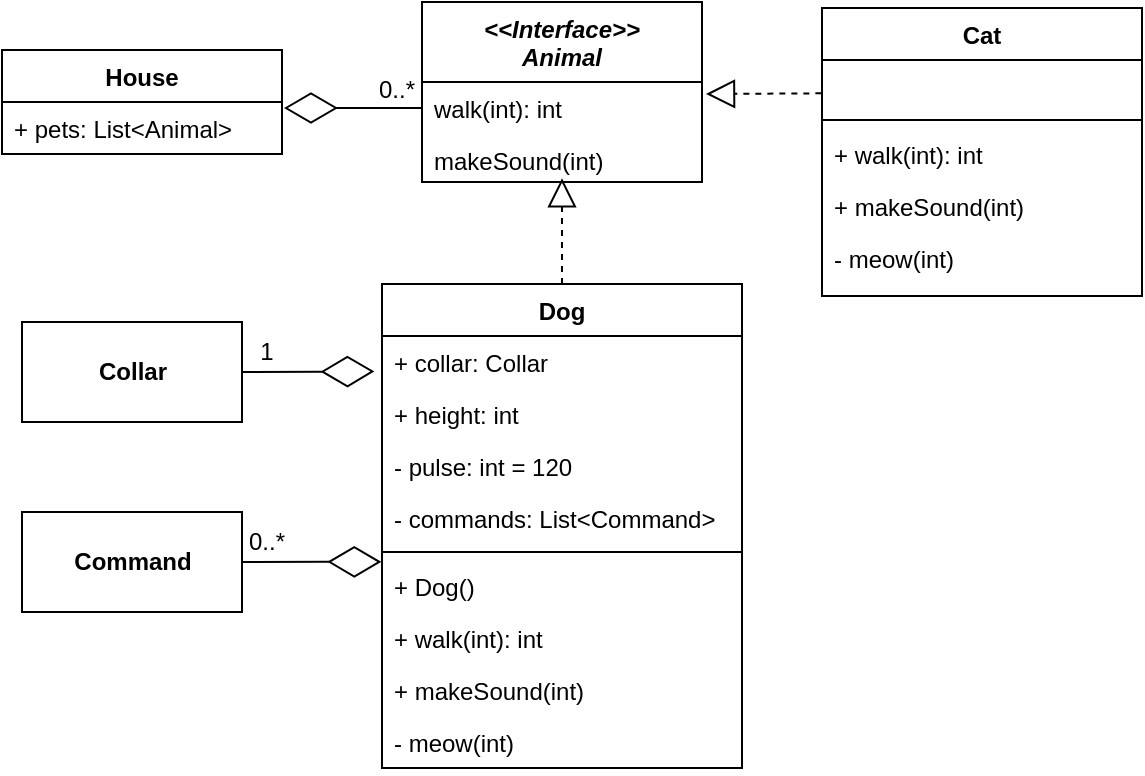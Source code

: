 <mxfile version="@DRAWIO-VERSION@" type="device" pages="1"><diagram id="B4tR0PfouXR-Q1CgwBha" name="Page-1"><mxGraphModel dx="739" dy="657" grid="1" gridSize="10" guides="1" tooltips="1" connect="1" arrows="1" fold="1" page="1" pageScale="1" pageWidth="850" pageHeight="1100" math="0" shadow="0"><root><mxCell id="0"/><mxCell id="1" parent="0"/><mxCell id="s80cvsywk2BOhlmtlGR_-4" value="House" style="swimlane;fontStyle=1;childLayout=stackLayout;horizontal=1;startSize=26;fillColor=none;horizontalStack=0;resizeParent=1;resizeParentMax=0;resizeLast=0;collapsible=1;marginBottom=0;" parent="1" vertex="1"><mxGeometry x="30" y="34" width="140" height="52" as="geometry"/></mxCell><mxCell id="s80cvsywk2BOhlmtlGR_-5" value="+ pets: List&lt;Animal&gt;" style="text;strokeColor=none;fillColor=none;align=left;verticalAlign=top;spacingLeft=4;spacingRight=4;overflow=hidden;rotatable=0;points=[[0,0.5],[1,0.5]];portConstraint=eastwest;" parent="s80cvsywk2BOhlmtlGR_-4" vertex="1"><mxGeometry y="26" width="140" height="26" as="geometry"/></mxCell><mxCell id="s80cvsywk2BOhlmtlGR_-12" value="&lt;&lt;Interface&gt;&gt;&#10;Animal" style="swimlane;fontStyle=3;childLayout=stackLayout;horizontal=1;startSize=40;fillColor=none;horizontalStack=0;resizeParent=1;resizeParentMax=0;resizeLast=0;collapsible=1;marginBottom=0;" parent="1" vertex="1"><mxGeometry x="240" y="10" width="140" height="90" as="geometry"/></mxCell><mxCell id="s80cvsywk2BOhlmtlGR_-13" value="walk(int): int" style="text;strokeColor=none;fillColor=none;align=left;verticalAlign=top;spacingLeft=4;spacingRight=4;overflow=hidden;rotatable=0;points=[[0,0.5],[1,0.5]];portConstraint=eastwest;" parent="s80cvsywk2BOhlmtlGR_-12" vertex="1"><mxGeometry y="40" width="140" height="26" as="geometry"/></mxCell><mxCell id="s80cvsywk2BOhlmtlGR_-14" value="makeSound(int)" style="text;strokeColor=none;fillColor=none;align=left;verticalAlign=top;spacingLeft=4;spacingRight=4;overflow=hidden;rotatable=0;points=[[0,0.5],[1,0.5]];portConstraint=eastwest;" parent="s80cvsywk2BOhlmtlGR_-12" vertex="1"><mxGeometry y="66" width="140" height="24" as="geometry"/></mxCell><object label="" id="s80cvsywk2BOhlmtlGR_-16"><mxCell style="endArrow=diamondThin;endFill=0;endSize=24;html=1;exitX=0;exitY=0.5;exitDx=0;exitDy=0;rounded=1;" parent="1" source="s80cvsywk2BOhlmtlGR_-13" edge="1"><mxGeometry width="160" relative="1" as="geometry"><mxPoint x="170" y="190" as="sourcePoint"/><mxPoint x="171" y="63" as="targetPoint"/></mxGeometry></mxCell></object><mxCell id="s80cvsywk2BOhlmtlGR_-18" value="0..*" style="text;html=1;resizable=0;points=[];align=center;verticalAlign=middle;labelBackgroundColor=none;" parent="s80cvsywk2BOhlmtlGR_-16" vertex="1" connectable="0"><mxGeometry x="-0.821" y="-1" relative="1" as="geometry"><mxPoint x="-7" y="-8" as="offset"/></mxGeometry></mxCell><mxCell id="s80cvsywk2BOhlmtlGR_-24" value="Cat" style="swimlane;fontStyle=1;align=center;verticalAlign=top;childLayout=stackLayout;horizontal=1;startSize=26;horizontalStack=0;resizeParent=1;resizeParentMax=0;resizeLast=0;collapsible=1;marginBottom=0;labelBackgroundColor=none;fillColor=none;" parent="1" vertex="1"><mxGeometry x="440" y="13" width="160" height="144" as="geometry"/></mxCell><mxCell id="s80cvsywk2BOhlmtlGR_-25" value=" " style="text;strokeColor=none;fillColor=none;align=left;verticalAlign=top;spacingLeft=4;spacingRight=4;overflow=hidden;rotatable=0;points=[[0,0.5],[1,0.5]];portConstraint=eastwest;" parent="s80cvsywk2BOhlmtlGR_-24" vertex="1"><mxGeometry y="26" width="160" height="26" as="geometry"/></mxCell><mxCell id="s80cvsywk2BOhlmtlGR_-26" value="" style="line;strokeWidth=1;fillColor=none;align=left;verticalAlign=middle;spacingTop=-1;spacingLeft=3;spacingRight=3;rotatable=0;labelPosition=right;points=[];portConstraint=eastwest;" parent="s80cvsywk2BOhlmtlGR_-24" vertex="1"><mxGeometry y="52" width="160" height="8" as="geometry"/></mxCell><mxCell id="s80cvsywk2BOhlmtlGR_-27" value="+ walk(int): int" style="text;strokeColor=none;fillColor=none;align=left;verticalAlign=top;spacingLeft=4;spacingRight=4;overflow=hidden;rotatable=0;points=[[0,0.5],[1,0.5]];portConstraint=eastwest;" parent="s80cvsywk2BOhlmtlGR_-24" vertex="1"><mxGeometry y="60" width="160" height="26" as="geometry"/></mxCell><mxCell id="s80cvsywk2BOhlmtlGR_-32" value="+ makeSound(int)" style="text;strokeColor=none;fillColor=none;align=left;verticalAlign=top;spacingLeft=4;spacingRight=4;overflow=hidden;rotatable=0;points=[[0,0.5],[1,0.5]];portConstraint=eastwest;" parent="s80cvsywk2BOhlmtlGR_-24" vertex="1"><mxGeometry y="86" width="160" height="26" as="geometry"/></mxCell><mxCell id="s80cvsywk2BOhlmtlGR_-33" value="- meow(int)" style="text;strokeColor=none;fillColor=none;align=left;verticalAlign=top;spacingLeft=4;spacingRight=4;overflow=hidden;rotatable=0;points=[[0,0.5],[1,0.5]];portConstraint=eastwest;" parent="s80cvsywk2BOhlmtlGR_-24" vertex="1"><mxGeometry y="112" width="160" height="32" as="geometry"/></mxCell><mxCell id="s80cvsywk2BOhlmtlGR_-28" value="" style="endArrow=block;dashed=1;endFill=0;endSize=12;html=1;exitX=-0.002;exitY=0.641;exitDx=0;exitDy=0;exitPerimeter=0;" parent="1" source="s80cvsywk2BOhlmtlGR_-25" edge="1"><mxGeometry width="160" relative="1" as="geometry"><mxPoint x="410" y="260" as="sourcePoint"/><mxPoint x="382" y="56" as="targetPoint"/></mxGeometry></mxCell><mxCell id="s80cvsywk2BOhlmtlGR_-34" value="Dog" style="swimlane;fontStyle=1;align=center;verticalAlign=top;childLayout=stackLayout;horizontal=1;startSize=26;horizontalStack=0;resizeParent=1;resizeParentMax=0;resizeLast=0;collapsible=1;marginBottom=0;labelBackgroundColor=none;fillColor=none;" parent="1" vertex="1"><mxGeometry x="220" y="151" width="180" height="242" as="geometry"/></mxCell><mxCell id="s80cvsywk2BOhlmtlGR_-42" value="+ collar: Collar" style="text;strokeColor=none;fillColor=none;align=left;verticalAlign=top;spacingLeft=4;spacingRight=4;overflow=hidden;rotatable=0;points=[[0,0.5],[1,0.5]];portConstraint=eastwest;" parent="s80cvsywk2BOhlmtlGR_-34" vertex="1"><mxGeometry y="26" width="180" height="26" as="geometry"/></mxCell><mxCell id="s80cvsywk2BOhlmtlGR_-43" value="+ height: int" style="text;strokeColor=none;fillColor=none;align=left;verticalAlign=top;spacingLeft=4;spacingRight=4;overflow=hidden;rotatable=0;points=[[0,0.5],[1,0.5]];portConstraint=eastwest;" parent="s80cvsywk2BOhlmtlGR_-34" vertex="1"><mxGeometry y="52" width="180" height="26" as="geometry"/></mxCell><mxCell id="s80cvsywk2BOhlmtlGR_-44" value="- pulse: int = 120" style="text;strokeColor=none;fillColor=none;align=left;verticalAlign=top;spacingLeft=4;spacingRight=4;overflow=hidden;rotatable=0;points=[[0,0.5],[1,0.5]];portConstraint=eastwest;" parent="s80cvsywk2BOhlmtlGR_-34" vertex="1"><mxGeometry y="78" width="180" height="26" as="geometry"/></mxCell><mxCell id="s80cvsywk2BOhlmtlGR_-45" value="- commands: List&lt;Command&gt;" style="text;strokeColor=none;fillColor=none;align=left;verticalAlign=top;spacingLeft=4;spacingRight=4;overflow=hidden;rotatable=0;points=[[0,0.5],[1,0.5]];portConstraint=eastwest;" parent="s80cvsywk2BOhlmtlGR_-34" vertex="1"><mxGeometry y="104" width="180" height="26" as="geometry"/></mxCell><mxCell id="s80cvsywk2BOhlmtlGR_-36" value="" style="line;strokeWidth=1;fillColor=none;align=left;verticalAlign=middle;spacingTop=-1;spacingLeft=3;spacingRight=3;rotatable=0;labelPosition=right;points=[];portConstraint=eastwest;" parent="s80cvsywk2BOhlmtlGR_-34" vertex="1"><mxGeometry y="130" width="180" height="8" as="geometry"/></mxCell><mxCell id="s80cvsywk2BOhlmtlGR_-41" value="+ Dog()" style="text;strokeColor=none;fillColor=none;align=left;verticalAlign=top;spacingLeft=4;spacingRight=4;overflow=hidden;rotatable=0;points=[[0,0.5],[1,0.5]];portConstraint=eastwest;" parent="s80cvsywk2BOhlmtlGR_-34" vertex="1"><mxGeometry y="138" width="180" height="26" as="geometry"/></mxCell><mxCell id="s80cvsywk2BOhlmtlGR_-37" value="+ walk(int): int" style="text;strokeColor=none;fillColor=none;align=left;verticalAlign=top;spacingLeft=4;spacingRight=4;overflow=hidden;rotatable=0;points=[[0,0.5],[1,0.5]];portConstraint=eastwest;" parent="s80cvsywk2BOhlmtlGR_-34" vertex="1"><mxGeometry y="164" width="180" height="26" as="geometry"/></mxCell><mxCell id="s80cvsywk2BOhlmtlGR_-38" value="+ makeSound(int)" style="text;strokeColor=none;fillColor=none;align=left;verticalAlign=top;spacingLeft=4;spacingRight=4;overflow=hidden;rotatable=0;points=[[0,0.5],[1,0.5]];portConstraint=eastwest;" parent="s80cvsywk2BOhlmtlGR_-34" vertex="1"><mxGeometry y="190" width="180" height="26" as="geometry"/></mxCell><mxCell id="s80cvsywk2BOhlmtlGR_-39" value="- meow(int)" style="text;strokeColor=none;fillColor=none;align=left;verticalAlign=top;spacingLeft=4;spacingRight=4;overflow=hidden;rotatable=0;points=[[0,0.5],[1,0.5]];portConstraint=eastwest;" parent="s80cvsywk2BOhlmtlGR_-34" vertex="1"><mxGeometry y="216" width="180" height="26" as="geometry"/></mxCell><mxCell id="s80cvsywk2BOhlmtlGR_-40" value="" style="endArrow=block;dashed=1;endFill=0;endSize=12;html=1;exitX=0.5;exitY=0;exitDx=0;exitDy=0;entryX=0.5;entryY=0.923;entryDx=0;entryDy=0;entryPerimeter=0;" parent="1" source="s80cvsywk2BOhlmtlGR_-34" target="s80cvsywk2BOhlmtlGR_-14" edge="1"><mxGeometry width="160" relative="1" as="geometry"><mxPoint x="449.68" y="65.666" as="sourcePoint"/><mxPoint x="310" y="120" as="targetPoint"/></mxGeometry></mxCell><mxCell id="s80cvsywk2BOhlmtlGR_-48" value="&lt;b&gt;Collar&lt;/b&gt;" style="html=1;labelBackgroundColor=none;fillColor=none;" parent="1" vertex="1"><mxGeometry x="40" y="170" width="110" height="50" as="geometry"/></mxCell><mxCell id="s80cvsywk2BOhlmtlGR_-49" value="&lt;b&gt;Command&lt;/b&gt;" style="html=1;labelBackgroundColor=none;fillColor=none;" parent="1" vertex="1"><mxGeometry x="40" y="265" width="110" height="50" as="geometry"/></mxCell><object label="" id="s80cvsywk2BOhlmtlGR_-50"><mxCell style="endArrow=diamondThin;endFill=0;endSize=24;html=1;entryX=-0.021;entryY=0.682;entryDx=0;entryDy=0;exitX=1;exitY=0.5;exitDx=0;exitDy=0;rounded=1;entryPerimeter=0;" parent="1" source="s80cvsywk2BOhlmtlGR_-48" target="s80cvsywk2BOhlmtlGR_-42" edge="1"><mxGeometry width="160" relative="1" as="geometry"><mxPoint x="209.5" y="138.5" as="sourcePoint"/><mxPoint x="140.2" y="137.112" as="targetPoint"/></mxGeometry></mxCell></object><mxCell id="s80cvsywk2BOhlmtlGR_-51" value="1" style="text;html=1;resizable=0;points=[];align=center;verticalAlign=middle;labelBackgroundColor=none;" parent="s80cvsywk2BOhlmtlGR_-50" vertex="1" connectable="0"><mxGeometry x="-0.821" y="-1" relative="1" as="geometry"><mxPoint x="6" y="-11" as="offset"/></mxGeometry></mxCell><object label="" id="s80cvsywk2BOhlmtlGR_-52"><mxCell style="endArrow=diamondThin;endFill=0;endSize=24;html=1;entryX=-0.002;entryY=0.034;entryDx=0;entryDy=0;rounded=1;entryPerimeter=0;" parent="1" target="s80cvsywk2BOhlmtlGR_-41" edge="1"><mxGeometry width="160" relative="1" as="geometry"><mxPoint x="150" y="290" as="sourcePoint"/><mxPoint x="216.22" y="290.232" as="targetPoint"/></mxGeometry></mxCell></object><mxCell id="s80cvsywk2BOhlmtlGR_-53" value="0..*" style="text;html=1;resizable=0;points=[];align=center;verticalAlign=middle;labelBackgroundColor=none;" parent="s80cvsywk2BOhlmtlGR_-52" vertex="1" connectable="0"><mxGeometry x="-0.821" y="-1" relative="1" as="geometry"><mxPoint x="6" y="-11" as="offset"/></mxGeometry></mxCell></root></mxGraphModel></diagram></mxfile>